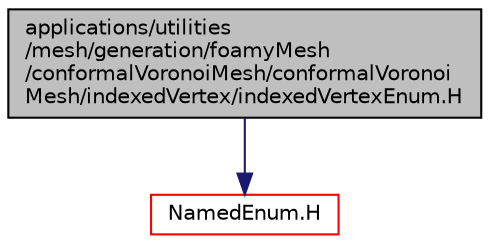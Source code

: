 digraph "applications/utilities/mesh/generation/foamyMesh/conformalVoronoiMesh/conformalVoronoiMesh/indexedVertex/indexedVertexEnum.H"
{
  bgcolor="transparent";
  edge [fontname="Helvetica",fontsize="10",labelfontname="Helvetica",labelfontsize="10"];
  node [fontname="Helvetica",fontsize="10",shape=record];
  Node1 [label="applications/utilities\l/mesh/generation/foamyMesh\l/conformalVoronoiMesh/conformalVoronoi\lMesh/indexedVertex/indexedVertexEnum.H",height=0.2,width=0.4,color="black", fillcolor="grey75", style="filled", fontcolor="black"];
  Node1 -> Node2 [color="midnightblue",fontsize="10",style="solid",fontname="Helvetica"];
  Node2 [label="NamedEnum.H",height=0.2,width=0.4,color="red",URL="$a07677.html"];
}
